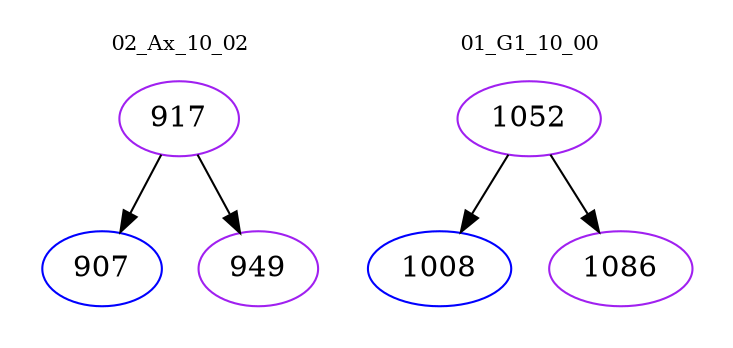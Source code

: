 digraph{
subgraph cluster_0 {
color = white
label = "02_Ax_10_02";
fontsize=10;
T0_917 [label="917", color="purple"]
T0_917 -> T0_907 [color="black"]
T0_907 [label="907", color="blue"]
T0_917 -> T0_949 [color="black"]
T0_949 [label="949", color="purple"]
}
subgraph cluster_1 {
color = white
label = "01_G1_10_00";
fontsize=10;
T1_1052 [label="1052", color="purple"]
T1_1052 -> T1_1008 [color="black"]
T1_1008 [label="1008", color="blue"]
T1_1052 -> T1_1086 [color="black"]
T1_1086 [label="1086", color="purple"]
}
}

